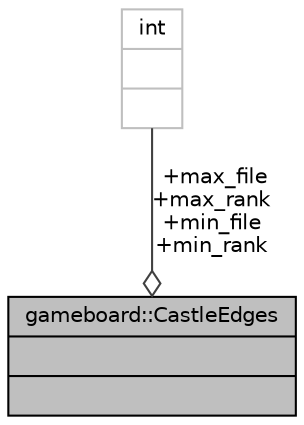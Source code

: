 digraph "gameboard::CastleEdges"
{
 // LATEX_PDF_SIZE
  edge [fontname="Helvetica",fontsize="10",labelfontname="Helvetica",labelfontsize="10"];
  node [fontname="Helvetica",fontsize="10",shape=record];
  Node1 [label="{gameboard::CastleEdges\n||}",height=0.2,width=0.4,color="black", fillcolor="grey75", style="filled", fontcolor="black",tooltip="Defines a castle feature in terms of its min / max rank and file."];
  Node2 -> Node1 [color="grey25",fontsize="10",style="solid",label=" +max_file\n+max_rank\n+min_file\n+min_rank" ,arrowhead="odiamond",fontname="Helvetica"];
  Node2 [label="{int\n||}",height=0.2,width=0.4,color="grey75", fillcolor="white", style="filled",tooltip=" "];
}
